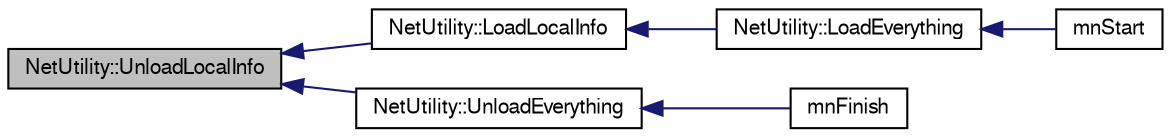 digraph G
{
  edge [fontname="FreeSans",fontsize="10",labelfontname="FreeSans",labelfontsize="10"];
  node [fontname="FreeSans",fontsize="10",shape=record];
  rankdir=LR;
  Node1 [label="NetUtility::UnloadLocalInfo",height=0.2,width=0.4,color="black", fillcolor="grey75", style="filled" fontcolor="black"];
  Node1 -> Node2 [dir=back,color="midnightblue",fontsize="10",style="solid"];
  Node2 [label="NetUtility::LoadLocalInfo",height=0.2,width=0.4,color="black", fillcolor="white", style="filled",URL="$class_net_utility.html#a4a35e8694ff38e90f3b84c81ac108300"];
  Node2 -> Node3 [dir=back,color="midnightblue",fontsize="10",style="solid"];
  Node3 [label="NetUtility::LoadEverything",height=0.2,width=0.4,color="black", fillcolor="white", style="filled",URL="$class_net_utility.html#a0e67f2b38e5dd236c597eb6b1a51a39e"];
  Node3 -> Node4 [dir=back,color="midnightblue",fontsize="10",style="solid"];
  Node4 [label="mnStart",height=0.2,width=0.4,color="black", fillcolor="white", style="filled",URL="$group__proc_commands.html#gac6c722451c4ba1f4077414b1fb80aaeb"];
  Node1 -> Node5 [dir=back,color="midnightblue",fontsize="10",style="solid"];
  Node5 [label="NetUtility::UnloadEverything",height=0.2,width=0.4,color="black", fillcolor="white", style="filled",URL="$class_net_utility.html#a9f81602db0e4c48e6d9110a32cdf9bdd"];
  Node5 -> Node6 [dir=back,color="midnightblue",fontsize="10",style="solid"];
  Node6 [label="mnFinish",height=0.2,width=0.4,color="black", fillcolor="white", style="filled",URL="$group__proc_commands.html#gac852ff7aa925290861cbcc1fb95cd874"];
}
